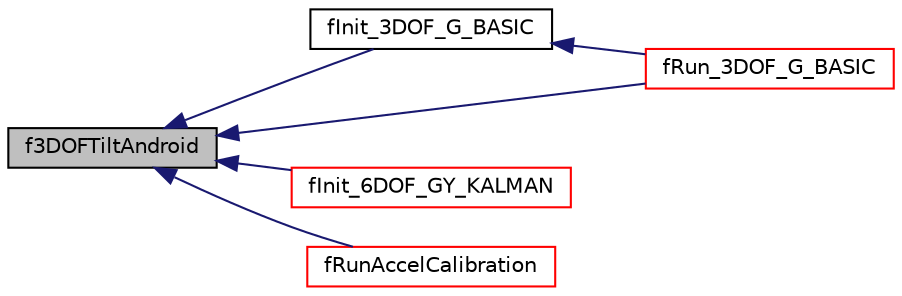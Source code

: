 digraph "f3DOFTiltAndroid"
{
  edge [fontname="Helvetica",fontsize="10",labelfontname="Helvetica",labelfontsize="10"];
  node [fontname="Helvetica",fontsize="10",shape=record];
  rankdir="LR";
  Node30 [label="f3DOFTiltAndroid",height=0.2,width=0.4,color="black", fillcolor="grey75", style="filled", fontcolor="black"];
  Node30 -> Node31 [dir="back",color="midnightblue",fontsize="10",style="solid",fontname="Helvetica"];
  Node31 [label="fInit_3DOF_G_BASIC",height=0.2,width=0.4,color="black", fillcolor="white", style="filled",URL="$fusion_8h.html#a41f2c6419c8e0c019e08618283338d21"];
  Node31 -> Node32 [dir="back",color="midnightblue",fontsize="10",style="solid",fontname="Helvetica"];
  Node32 [label="fRun_3DOF_G_BASIC",height=0.2,width=0.4,color="red", fillcolor="white", style="filled",URL="$fusion_8h.html#a7b5db1923cfa0dc160016e7d9b45b1c2"];
  Node30 -> Node37 [dir="back",color="midnightblue",fontsize="10",style="solid",fontname="Helvetica"];
  Node37 [label="fInit_6DOF_GY_KALMAN",height=0.2,width=0.4,color="red", fillcolor="white", style="filled",URL="$fusion_8h.html#adb837744c0801f50a0890f1385ca5c75"];
  Node30 -> Node32 [dir="back",color="midnightblue",fontsize="10",style="solid",fontname="Helvetica"];
  Node30 -> Node39 [dir="back",color="midnightblue",fontsize="10",style="solid",fontname="Helvetica"];
  Node39 [label="fRunAccelCalibration",height=0.2,width=0.4,color="red", fillcolor="white", style="filled",URL="$precision_accelerometer_8h.html#a2670a39e8be35e9bad5a75d0ec8ca821",tooltip="function runs the precision accelerometer calibration "];
}
